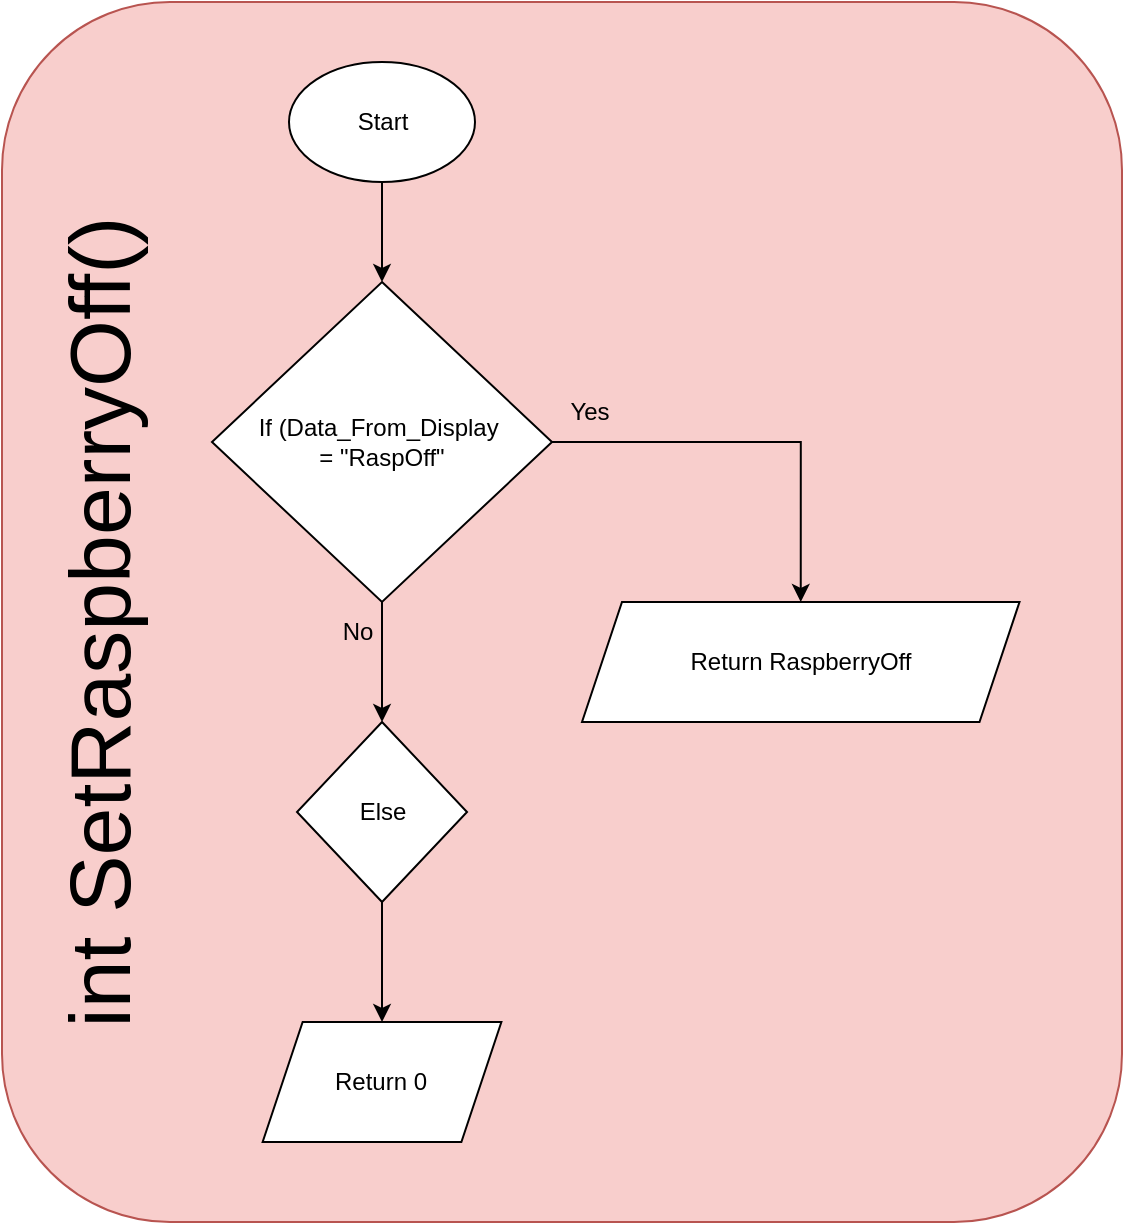 <mxfile version="24.5.2" type="device">
  <diagram name="Page-1" id="UvGsvI7WDLGOxSDZg6XE">
    <mxGraphModel dx="1434" dy="772" grid="1" gridSize="10" guides="1" tooltips="1" connect="1" arrows="1" fold="1" page="1" pageScale="1" pageWidth="850" pageHeight="1100" math="0" shadow="0">
      <root>
        <mxCell id="0" />
        <mxCell id="1" parent="0" />
        <mxCell id="ry9LyBkneQpmExAJehDU-2" value="" style="rounded=1;whiteSpace=wrap;html=1;fillColor=#f8cecc;strokeColor=#b85450;" parent="1" vertex="1">
          <mxGeometry x="440" y="90" width="560" height="610" as="geometry" />
        </mxCell>
        <mxCell id="ry9LyBkneQpmExAJehDU-646" style="edgeStyle=orthogonalEdgeStyle;rounded=0;orthogonalLoop=1;jettySize=auto;html=1;entryX=0.5;entryY=0;entryDx=0;entryDy=0;" parent="1" source="ry9LyBkneQpmExAJehDU-4" edge="1">
          <mxGeometry relative="1" as="geometry">
            <mxPoint x="630" y="230" as="targetPoint" />
          </mxGeometry>
        </mxCell>
        <mxCell id="ry9LyBkneQpmExAJehDU-4" value="Start" style="ellipse;whiteSpace=wrap;html=1;" parent="1" vertex="1">
          <mxGeometry x="583.5" y="120" width="93" height="60" as="geometry" />
        </mxCell>
        <mxCell id="ry9LyBkneQpmExAJehDU-7" value="&lt;font style=&quot;font-size: 43px;&quot;&gt;int SetRaspberryOff()&lt;/font&gt;" style="text;html=1;align=center;verticalAlign=middle;whiteSpace=wrap;rounded=0;rotation=-90;" parent="1" vertex="1">
          <mxGeometry x="214" y="360" width="550" height="80" as="geometry" />
        </mxCell>
        <mxCell id="FJehmAimJe5Ns4OeuD5r-2" style="edgeStyle=orthogonalEdgeStyle;rounded=0;orthogonalLoop=1;jettySize=auto;html=1;entryX=0.5;entryY=0;entryDx=0;entryDy=0;" edge="1" parent="1" source="ry9LyBkneQpmExAJehDU-925" target="ry9LyBkneQpmExAJehDU-937">
          <mxGeometry relative="1" as="geometry" />
        </mxCell>
        <mxCell id="FJehmAimJe5Ns4OeuD5r-4" style="edgeStyle=orthogonalEdgeStyle;rounded=0;orthogonalLoop=1;jettySize=auto;html=1;entryX=0.5;entryY=0;entryDx=0;entryDy=0;" edge="1" parent="1" source="ry9LyBkneQpmExAJehDU-925" target="ry9LyBkneQpmExAJehDU-928">
          <mxGeometry relative="1" as="geometry" />
        </mxCell>
        <mxCell id="ry9LyBkneQpmExAJehDU-925" value="If (Data_From_Display&amp;nbsp;&lt;div&gt;= &quot;RaspOff&quot;&lt;/div&gt;" style="rhombus;whiteSpace=wrap;html=1;" parent="1" vertex="1">
          <mxGeometry x="545" y="230" width="170" height="160" as="geometry" />
        </mxCell>
        <mxCell id="ry9LyBkneQpmExAJehDU-928" value="Return RaspberryOff" style="shape=parallelogram;perimeter=parallelogramPerimeter;whiteSpace=wrap;html=1;fixedSize=1;" parent="1" vertex="1">
          <mxGeometry x="730" y="390" width="218.75" height="60" as="geometry" />
        </mxCell>
        <mxCell id="ry9LyBkneQpmExAJehDU-947" style="edgeStyle=orthogonalEdgeStyle;rounded=0;orthogonalLoop=1;jettySize=auto;html=1;entryX=0.5;entryY=0;entryDx=0;entryDy=0;" parent="1" target="ry9LyBkneQpmExAJehDU-935" edge="1">
          <mxGeometry relative="1" as="geometry">
            <mxPoint x="901.25" y="1050" as="sourcePoint" />
          </mxGeometry>
        </mxCell>
        <mxCell id="ry9LyBkneQpmExAJehDU-949" style="edgeStyle=orthogonalEdgeStyle;rounded=0;orthogonalLoop=1;jettySize=auto;html=1;" parent="1" source="ry9LyBkneQpmExAJehDU-937" target="ry9LyBkneQpmExAJehDU-938" edge="1">
          <mxGeometry relative="1" as="geometry" />
        </mxCell>
        <mxCell id="ry9LyBkneQpmExAJehDU-937" value="Else" style="rhombus;whiteSpace=wrap;html=1;" parent="1" vertex="1">
          <mxGeometry x="587.51" y="450" width="85" height="90" as="geometry" />
        </mxCell>
        <mxCell id="ry9LyBkneQpmExAJehDU-938" value="Return 0" style="shape=parallelogram;perimeter=parallelogramPerimeter;whiteSpace=wrap;html=1;fixedSize=1;" parent="1" vertex="1">
          <mxGeometry x="570.32" y="600" width="119.37" height="60" as="geometry" />
        </mxCell>
        <mxCell id="ry9LyBkneQpmExAJehDU-954" value="No" style="text;html=1;strokeColor=none;fillColor=none;align=center;verticalAlign=middle;whiteSpace=wrap;rounded=0;" parent="1" vertex="1">
          <mxGeometry x="587.5" y="390" width="60" height="30" as="geometry" />
        </mxCell>
        <mxCell id="ry9LyBkneQpmExAJehDU-955" value="Yes" style="text;html=1;strokeColor=none;fillColor=none;align=center;verticalAlign=middle;whiteSpace=wrap;rounded=0;" parent="1" vertex="1">
          <mxGeometry x="704" y="280" width="60" height="30" as="geometry" />
        </mxCell>
      </root>
    </mxGraphModel>
  </diagram>
</mxfile>
